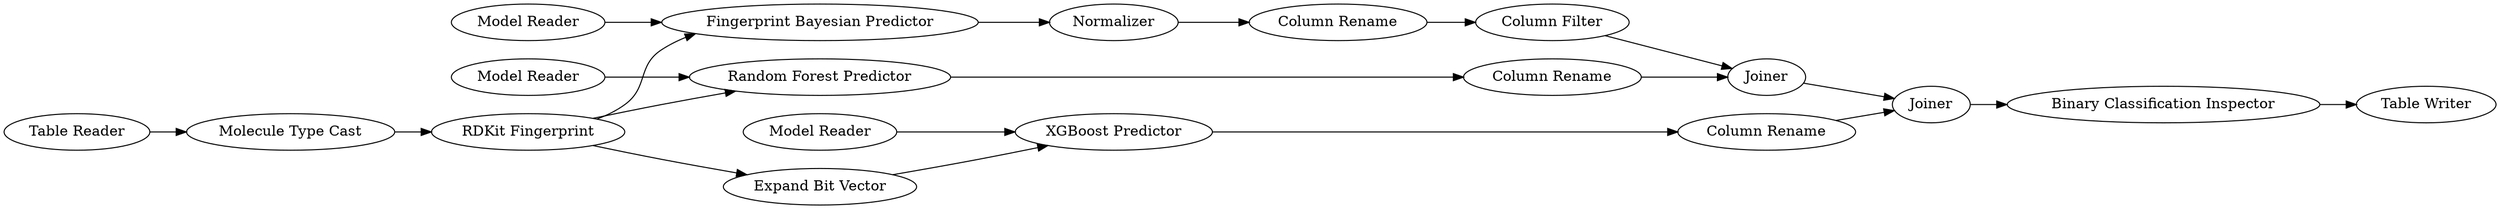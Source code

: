 digraph {
	2 [label="Molecule Type Cast"]
	5 [label="RDKit Fingerprint"]
	11 [label="Expand Bit Vector"]
	13 [label="Random Forest Predictor"]
	14 [label="XGBoost Predictor"]
	16 [label="Fingerprint Bayesian Predictor"]
	17 [label=Joiner]
	18 [label="Column Rename"]
	19 [label=Normalizer]
	20 [label="Column Rename"]
	21 [label="Column Filter"]
	22 [label="Column Rename"]
	24 [label=Joiner]
	25 [label="Table Writer"]
	26 [label="Binary Classification Inspector"]
	37 [label="Table Reader"]
	39 [label="Model Reader"]
	40 [label="Model Reader"]
	41 [label="Model Reader"]
	2 -> 5
	5 -> 13
	5 -> 11
	5 -> 16
	11 -> 14
	13 -> 20
	14 -> 22
	16 -> 19
	17 -> 24
	18 -> 21
	19 -> 18
	20 -> 17
	21 -> 17
	22 -> 24
	24 -> 26
	26 -> 25
	37 -> 2
	39 -> 16
	40 -> 13
	41 -> 14
	rankdir=LR
}

